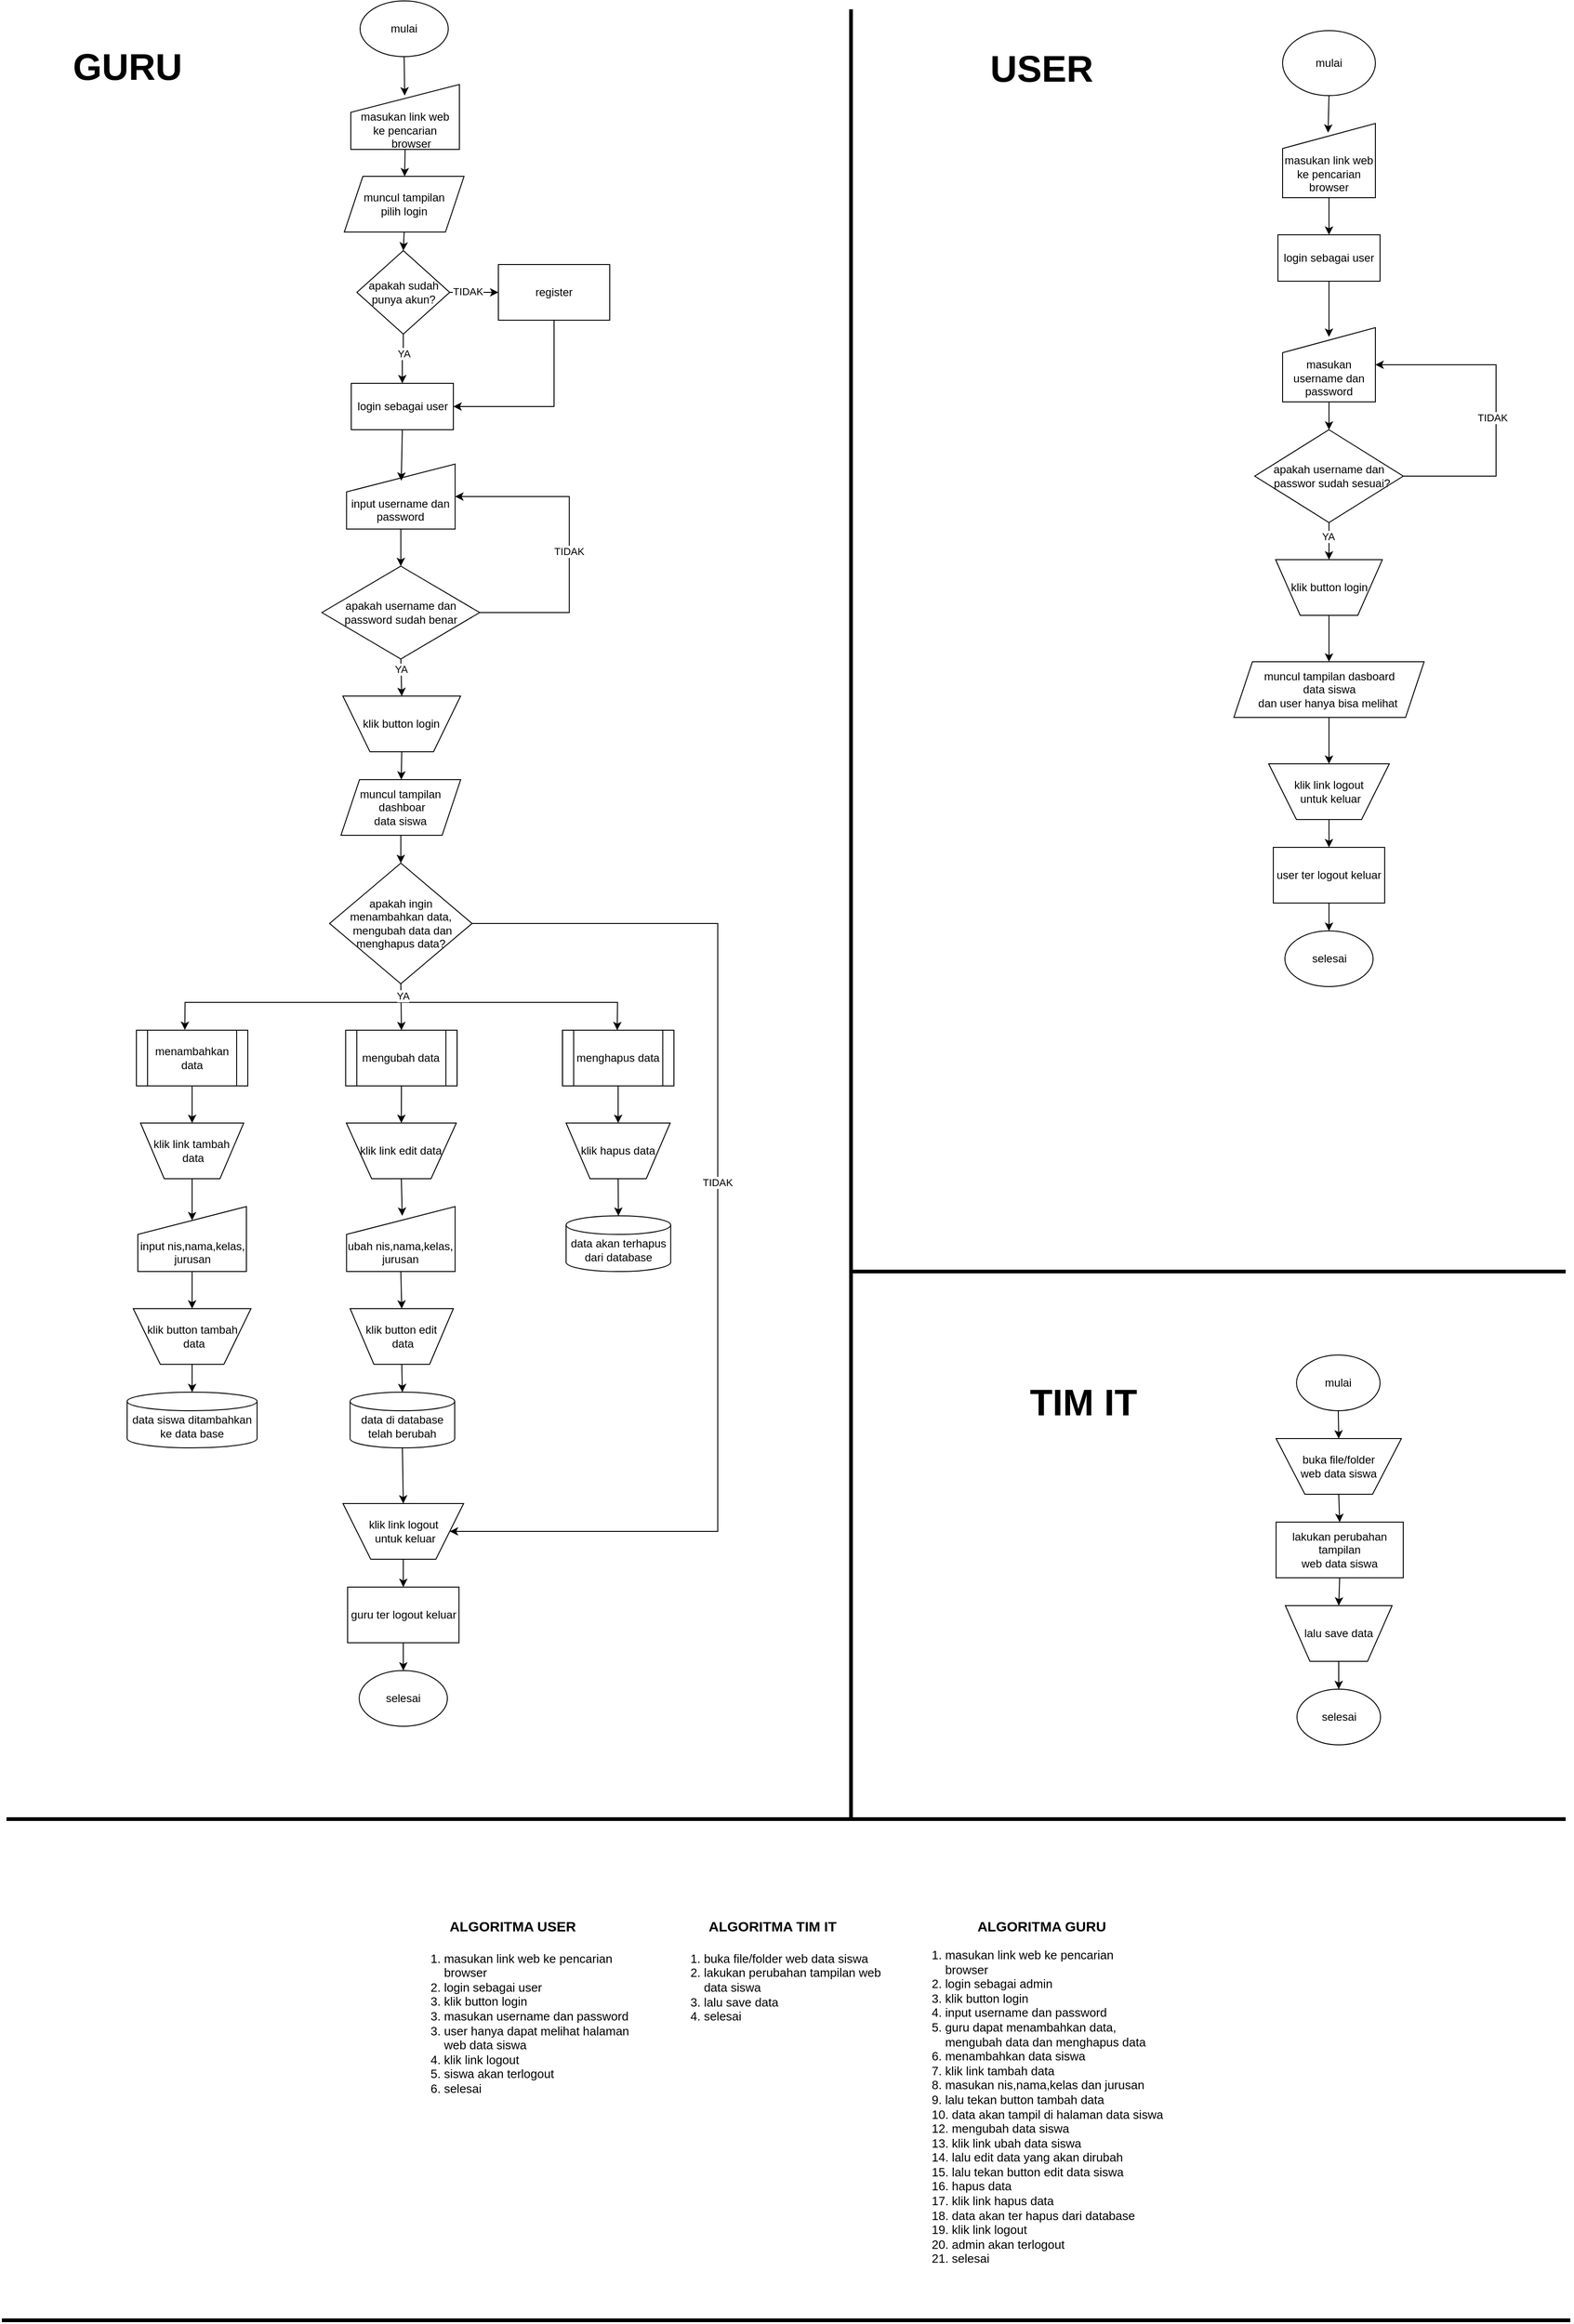 <mxfile version="13.9.9" type="device"><diagram name="Page-1" id="jj0KjxPiuCCf4LEOZBhr"><mxGraphModel dx="3103" dy="2417" grid="1" gridSize="10" guides="1" tooltips="1" connect="1" arrows="1" fold="1" page="1" pageScale="1" pageWidth="850" pageHeight="1400" math="0" shadow="0"><root><mxCell id="0"/><mxCell id="1" parent="0"/><mxCell id="ngyVkQjwxydIP9BeV863-96" value="" style="group" parent="1" vertex="1" connectable="0"><mxGeometry x="1100" y="1490" width="415" height="420" as="geometry"/></mxCell><mxCell id="ngyVkQjwxydIP9BeV863-86" value="mulai" style="ellipse;whiteSpace=wrap;html=1;" parent="ngyVkQjwxydIP9BeV863-96" vertex="1"><mxGeometry x="300" width="90" height="60" as="geometry"/></mxCell><mxCell id="ngyVkQjwxydIP9BeV863-87" value="buka file/folder &lt;br&gt;web data siswa" style="verticalLabelPosition=middle;verticalAlign=middle;html=1;shape=trapezoid;perimeter=trapezoidPerimeter;whiteSpace=wrap;size=0.23;arcSize=10;flipV=1;labelPosition=center;align=center;" parent="ngyVkQjwxydIP9BeV863-96" vertex="1"><mxGeometry x="278" y="90" width="135" height="60" as="geometry"/></mxCell><mxCell id="ngyVkQjwxydIP9BeV863-88" value="lakukan perubahan tampilan&lt;br&gt;web data siswa" style="rounded=0;whiteSpace=wrap;html=1;" parent="ngyVkQjwxydIP9BeV863-96" vertex="1"><mxGeometry x="278" y="180" width="137" height="60" as="geometry"/></mxCell><mxCell id="ngyVkQjwxydIP9BeV863-89" value="lalu save data" style="verticalLabelPosition=middle;verticalAlign=middle;html=1;shape=trapezoid;perimeter=trapezoidPerimeter;whiteSpace=wrap;size=0.23;arcSize=10;flipV=1;labelPosition=center;align=center;" parent="ngyVkQjwxydIP9BeV863-96" vertex="1"><mxGeometry x="288" y="270" width="115" height="60" as="geometry"/></mxCell><mxCell id="ngyVkQjwxydIP9BeV863-90" value="selesai" style="ellipse;whiteSpace=wrap;html=1;" parent="ngyVkQjwxydIP9BeV863-96" vertex="1"><mxGeometry x="300.5" y="360" width="90" height="60" as="geometry"/></mxCell><mxCell id="ngyVkQjwxydIP9BeV863-91" value="" style="endArrow=classic;html=1;rounded=0;exitX=0.5;exitY=1;exitDx=0;exitDy=0;entryX=0.5;entryY=0;entryDx=0;entryDy=0;" parent="ngyVkQjwxydIP9BeV863-96" source="ngyVkQjwxydIP9BeV863-89" target="ngyVkQjwxydIP9BeV863-90" edge="1"><mxGeometry width="50" height="50" relative="1" as="geometry"><mxPoint x="300" y="320" as="sourcePoint"/><mxPoint x="350" y="270" as="targetPoint"/></mxGeometry></mxCell><mxCell id="ngyVkQjwxydIP9BeV863-92" value="" style="endArrow=classic;html=1;rounded=0;exitX=0.5;exitY=1;exitDx=0;exitDy=0;entryX=0.5;entryY=0;entryDx=0;entryDy=0;" parent="ngyVkQjwxydIP9BeV863-96" source="ngyVkQjwxydIP9BeV863-88" target="ngyVkQjwxydIP9BeV863-89" edge="1"><mxGeometry width="50" height="50" relative="1" as="geometry"><mxPoint x="300" y="320" as="sourcePoint"/><mxPoint x="350" y="270" as="targetPoint"/></mxGeometry></mxCell><mxCell id="ngyVkQjwxydIP9BeV863-93" value="" style="endArrow=classic;html=1;rounded=0;exitX=0.5;exitY=1;exitDx=0;exitDy=0;entryX=0.5;entryY=0;entryDx=0;entryDy=0;" parent="ngyVkQjwxydIP9BeV863-96" source="ngyVkQjwxydIP9BeV863-87" target="ngyVkQjwxydIP9BeV863-88" edge="1"><mxGeometry width="50" height="50" relative="1" as="geometry"><mxPoint x="300" y="320" as="sourcePoint"/><mxPoint x="350" y="270" as="targetPoint"/></mxGeometry></mxCell><mxCell id="ngyVkQjwxydIP9BeV863-94" value="" style="endArrow=classic;html=1;rounded=0;exitX=0.5;exitY=1;exitDx=0;exitDy=0;entryX=0.5;entryY=0;entryDx=0;entryDy=0;" parent="ngyVkQjwxydIP9BeV863-96" source="ngyVkQjwxydIP9BeV863-86" target="ngyVkQjwxydIP9BeV863-87" edge="1"><mxGeometry width="50" height="50" relative="1" as="geometry"><mxPoint x="300" y="320" as="sourcePoint"/><mxPoint x="350" y="270" as="targetPoint"/></mxGeometry></mxCell><mxCell id="ngyVkQjwxydIP9BeV863-95" value="&lt;span style=&quot;font-size: 40px;&quot;&gt;&lt;b&gt;TIM IT&lt;/b&gt;&lt;/span&gt;" style="text;html=1;align=center;verticalAlign=middle;resizable=0;points=[];autosize=1;strokeColor=none;fillColor=none;" parent="ngyVkQjwxydIP9BeV863-96" vertex="1"><mxGeometry y="20" width="140" height="60" as="geometry"/></mxCell><mxCell id="ngyVkQjwxydIP9BeV863-97" value="" style="endArrow=none;html=1;rounded=0;strokeWidth=4;" parent="1" edge="1"><mxGeometry width="50" height="50" relative="1" as="geometry"><mxPoint x="920" y="40" as="sourcePoint"/><mxPoint x="920" y="1990" as="targetPoint"/></mxGeometry></mxCell><mxCell id="ngyVkQjwxydIP9BeV863-98" value="" style="endArrow=none;html=1;rounded=0;strokeWidth=4;" parent="1" edge="1"><mxGeometry width="50" height="50" relative="1" as="geometry"><mxPoint x="1690" y="1990" as="sourcePoint"/><mxPoint x="10" y="1990" as="targetPoint"/></mxGeometry></mxCell><mxCell id="ngyVkQjwxydIP9BeV863-115" value="" style="group" parent="1" vertex="1" connectable="0"><mxGeometry x="465" y="2090" width="810" height="390" as="geometry"/></mxCell><mxCell id="ngyVkQjwxydIP9BeV863-106" value="" style="group" parent="ngyVkQjwxydIP9BeV863-115" vertex="1" connectable="0"><mxGeometry width="240" height="205" as="geometry"/></mxCell><mxCell id="ngyVkQjwxydIP9BeV863-107" value="ALGORITMA USER" style="text;html=1;align=center;verticalAlign=middle;resizable=0;points=[];autosize=1;strokeColor=none;fillColor=none;fontStyle=1;fontSize=15;" parent="ngyVkQjwxydIP9BeV863-106" vertex="1"><mxGeometry x="10" width="160" height="30" as="geometry"/></mxCell><mxCell id="ngyVkQjwxydIP9BeV863-108" value="&lt;div style=&quot;font-size: 13px;&quot;&gt;1. masukan link web ke pencarian&amp;nbsp;&lt;/div&gt;&lt;div style=&quot;font-size: 13px;&quot;&gt;&amp;nbsp; &amp;nbsp; browser&lt;/div&gt;&lt;div style=&quot;font-size: 13px;&quot;&gt;2. login sebagai user&lt;/div&gt;&lt;div style=&quot;font-size: 13px;&quot;&gt;3. klik button login&lt;/div&gt;&lt;div style=&quot;font-size: 13px;&quot;&gt;3. masukan username dan password&lt;/div&gt;&lt;div style=&quot;font-size: 13px;&quot;&gt;3. user hanya dapat melihat halaman&amp;nbsp;&lt;/div&gt;&lt;div style=&quot;font-size: 13px;&quot;&gt;&amp;nbsp; &amp;nbsp; web data siswa&lt;/div&gt;&lt;div style=&quot;font-size: 13px;&quot;&gt;4. klik link logout&lt;/div&gt;&lt;div style=&quot;font-size: 13px;&quot;&gt;5. siswa akan terlogout&lt;/div&gt;&lt;div style=&quot;font-size: 13px;&quot;&gt;6. selesai&lt;/div&gt;" style="text;html=1;align=left;verticalAlign=middle;resizable=0;points=[];autosize=1;strokeColor=none;fillColor=none;fontSize=13;" parent="ngyVkQjwxydIP9BeV863-106" vertex="1"><mxGeometry y="35" width="240" height="170" as="geometry"/></mxCell><mxCell id="ngyVkQjwxydIP9BeV863-109" value="" style="group" parent="ngyVkQjwxydIP9BeV863-115" vertex="1" connectable="0"><mxGeometry x="280" width="230" height="144" as="geometry"/></mxCell><mxCell id="ngyVkQjwxydIP9BeV863-110" value="ALGORITMA TIM IT" style="text;html=1;align=center;verticalAlign=middle;resizable=0;points=[];autosize=1;strokeColor=none;fillColor=none;fontStyle=1;fontSize=15;" parent="ngyVkQjwxydIP9BeV863-109" vertex="1"><mxGeometry x="10" width="160" height="30" as="geometry"/></mxCell><mxCell id="ngyVkQjwxydIP9BeV863-111" value="&lt;div style=&quot;font-size: 13px;&quot;&gt;1. buka file/folder web data siswa&lt;/div&gt;&lt;div style=&quot;font-size: 13px;&quot;&gt;2. lakukan perubahan tampilan web&amp;nbsp;&lt;/div&gt;&lt;div style=&quot;font-size: 13px;&quot;&gt;&amp;nbsp; &amp;nbsp; data siswa&lt;/div&gt;&lt;div style=&quot;font-size: 13px;&quot;&gt;3. lalu save data&lt;/div&gt;&lt;div style=&quot;font-size: 13px;&quot;&gt;4. selesai&lt;/div&gt;&lt;div style=&quot;font-size: 13px;&quot;&gt;&lt;br style=&quot;font-size: 13px;&quot;&gt;&lt;/div&gt;" style="text;html=1;align=left;verticalAlign=middle;resizable=0;points=[];autosize=1;strokeColor=none;fillColor=none;fontSize=13;" parent="ngyVkQjwxydIP9BeV863-109" vertex="1"><mxGeometry y="34" width="230" height="110" as="geometry"/></mxCell><mxCell id="ngyVkQjwxydIP9BeV863-112" value="" style="group" parent="ngyVkQjwxydIP9BeV863-115" vertex="1" connectable="0"><mxGeometry x="540" width="270" height="390" as="geometry"/></mxCell><mxCell id="ngyVkQjwxydIP9BeV863-113" value="ALGORITMA GURU" style="text;html=1;align=center;verticalAlign=middle;resizable=0;points=[];autosize=1;strokeColor=none;fillColor=none;fontStyle=1;fontSize=15;" parent="ngyVkQjwxydIP9BeV863-112" vertex="1"><mxGeometry x="40" width="160" height="30" as="geometry"/></mxCell><mxCell id="ngyVkQjwxydIP9BeV863-114" value="&lt;div style=&quot;font-size: 13px;&quot;&gt;1.&amp;nbsp;masukan link web ke pencarian&amp;nbsp;&lt;/div&gt;&lt;div style=&quot;border-color: var(--border-color);&quot;&gt;&amp;nbsp; &amp;nbsp; browser&lt;/div&gt;&lt;div style=&quot;font-size: 13px;&quot;&gt;2. login sebagai admin&lt;/div&gt;&lt;div style=&quot;font-size: 13px;&quot;&gt;3. klik button login&lt;/div&gt;&lt;div style=&quot;font-size: 13px;&quot;&gt;4. input username dan password&lt;/div&gt;&lt;div style=&quot;font-size: 13px;&quot;&gt;5. guru dapat menambahkan data,&lt;/div&gt;&lt;div style=&quot;font-size: 13px;&quot;&gt;&amp;nbsp; &amp;nbsp; mengubah data dan menghapus data&lt;/div&gt;&lt;div style=&quot;font-size: 13px;&quot;&gt;6. menambahkan data siswa&lt;/div&gt;&lt;div style=&quot;font-size: 13px;&quot;&gt;7. klik link tambah data&amp;nbsp;&lt;/div&gt;&lt;div style=&quot;font-size: 13px;&quot;&gt;8. masukan nis,nama,kelas dan jurusan&lt;/div&gt;&lt;div style=&quot;font-size: 13px;&quot;&gt;9. lalu tekan button tambah data&lt;/div&gt;&lt;div style=&quot;font-size: 13px;&quot;&gt;10. data akan tampil di halaman data siswa&lt;/div&gt;&lt;div style=&quot;font-size: 13px;&quot;&gt;12. mengubah data siswa&amp;nbsp;&lt;/div&gt;&lt;div style=&quot;font-size: 13px;&quot;&gt;13. klik link ubah data siswa&lt;/div&gt;&lt;div style=&quot;font-size: 13px;&quot;&gt;14. lalu edit data yang akan dirubah&lt;/div&gt;&lt;div style=&quot;font-size: 13px;&quot;&gt;15. lalu tekan button edit data siswa&lt;/div&gt;&lt;div style=&quot;font-size: 13px;&quot;&gt;16. hapus data&lt;/div&gt;&lt;div style=&quot;font-size: 13px;&quot;&gt;17. klik link hapus data&lt;/div&gt;&lt;div style=&quot;font-size: 13px;&quot;&gt;18. data akan ter hapus dari database&lt;/div&gt;&lt;div style=&quot;font-size: 13px;&quot;&gt;19. klik link logout&lt;/div&gt;&lt;div style=&quot;font-size: 13px;&quot;&gt;20. admin akan terlogout&lt;/div&gt;&lt;div style=&quot;font-size: 13px;&quot;&gt;21. selesai&lt;/div&gt;" style="text;html=1;align=left;verticalAlign=middle;resizable=0;points=[];autosize=1;strokeColor=none;fillColor=none;fontSize=13;" parent="ngyVkQjwxydIP9BeV863-112" vertex="1"><mxGeometry y="30" width="270" height="360" as="geometry"/></mxCell><mxCell id="ngyVkQjwxydIP9BeV863-1" value="&lt;b&gt;&lt;font style=&quot;font-size: 40px;&quot;&gt;GURU&lt;/font&gt;&lt;/b&gt;" style="text;html=1;align=center;verticalAlign=middle;resizable=0;points=[];autosize=1;strokeColor=none;fillColor=none;" parent="1" vertex="1"><mxGeometry x="70" y="71" width="140" height="60" as="geometry"/></mxCell><mxCell id="ngyVkQjwxydIP9BeV863-2" value="mulai" style="ellipse;whiteSpace=wrap;html=1;" parent="1" vertex="1"><mxGeometry x="391" y="31" width="95" height="60" as="geometry"/></mxCell><mxCell id="ngyVkQjwxydIP9BeV863-3" value="&lt;div&gt;&lt;br&gt;&lt;/div&gt;&lt;div&gt;&lt;br&gt;&lt;/div&gt;&lt;div&gt;masukan link web&lt;/div&gt;&lt;div&gt;&lt;span style=&quot;background-color: initial;&quot;&gt;&amp;nbsp;ke pencarian&amp;nbsp;&lt;/span&gt;&lt;/div&gt;&lt;div&gt;&amp;nbsp; &amp;nbsp; browser&lt;/div&gt;" style="shape=manualInput;whiteSpace=wrap;html=1;" parent="1" vertex="1"><mxGeometry x="381" y="121" width="117" height="70" as="geometry"/></mxCell><mxCell id="ngyVkQjwxydIP9BeV863-8" value="" style="endArrow=classic;html=1;rounded=0;exitX=0.5;exitY=1;exitDx=0;exitDy=0;entryX=0.496;entryY=0.171;entryDx=0;entryDy=0;entryPerimeter=0;" parent="1" source="ngyVkQjwxydIP9BeV863-2" target="ngyVkQjwxydIP9BeV863-3" edge="1"><mxGeometry width="50" height="50" relative="1" as="geometry"><mxPoint x="360" y="371" as="sourcePoint"/><mxPoint x="410" y="321" as="targetPoint"/></mxGeometry></mxCell><mxCell id="mX1U0r6axlRe49vGBjfR-4" value="muncul tampilan&lt;br&gt;pilih login" style="shape=parallelogram;perimeter=parallelogramPerimeter;whiteSpace=wrap;html=1;fixedSize=1;" parent="1" vertex="1"><mxGeometry x="374" y="220" width="129" height="60" as="geometry"/></mxCell><mxCell id="ngyVkQjwxydIP9BeV863-5" value="&lt;div&gt;&lt;br&gt;&lt;/div&gt;&lt;div&gt;&lt;br&gt;&lt;/div&gt;&lt;div&gt;input username dan password&lt;br&gt;&lt;/div&gt;" style="shape=manualInput;whiteSpace=wrap;html=1;" parent="1" vertex="1"><mxGeometry x="376.39" y="530" width="117" height="70" as="geometry"/></mxCell><mxCell id="ngyVkQjwxydIP9BeV863-6" value="apakah username dan&lt;br&gt;password sudah benar" style="rhombus;whiteSpace=wrap;html=1;" parent="1" vertex="1"><mxGeometry x="349.89" y="640" width="170" height="100" as="geometry"/></mxCell><mxCell id="ngyVkQjwxydIP9BeV863-7" value="klik button login" style="verticalLabelPosition=middle;verticalAlign=middle;html=1;shape=trapezoid;perimeter=trapezoidPerimeter;whiteSpace=wrap;size=0.23;arcSize=10;flipV=1;labelPosition=center;align=center;" parent="1" vertex="1"><mxGeometry x="372.45" y="780" width="126.83" height="60" as="geometry"/></mxCell><mxCell id="ngyVkQjwxydIP9BeV863-9" value="" style="endArrow=classic;html=1;rounded=0;exitX=1;exitY=0.5;exitDx=0;exitDy=0;entryX=1;entryY=0.5;entryDx=0;entryDy=0;" parent="1" source="ngyVkQjwxydIP9BeV863-6" target="ngyVkQjwxydIP9BeV863-5" edge="1"><mxGeometry width="50" height="50" relative="1" as="geometry"><mxPoint x="445.39" y="320" as="sourcePoint"/><mxPoint x="445.39" y="362" as="targetPoint"/><Array as="points"><mxPoint x="616.39" y="690"/><mxPoint x="616.39" y="565"/></Array></mxGeometry></mxCell><mxCell id="ngyVkQjwxydIP9BeV863-10" value="TIDAK" style="edgeLabel;html=1;align=center;verticalAlign=middle;resizable=0;points=[];" parent="ngyVkQjwxydIP9BeV863-9" vertex="1" connectable="0"><mxGeometry x="-0.055" y="1" relative="1" as="geometry"><mxPoint as="offset"/></mxGeometry></mxCell><mxCell id="ngyVkQjwxydIP9BeV863-11" value="" style="endArrow=classic;html=1;rounded=0;exitX=0.5;exitY=1;exitDx=0;exitDy=0;entryX=0.5;entryY=0;entryDx=0;entryDy=0;" parent="1" source="ngyVkQjwxydIP9BeV863-6" target="ngyVkQjwxydIP9BeV863-7" edge="1"><mxGeometry width="50" height="50" relative="1" as="geometry"><mxPoint x="455.39" y="330" as="sourcePoint"/><mxPoint x="455.39" y="372" as="targetPoint"/></mxGeometry></mxCell><mxCell id="ngyVkQjwxydIP9BeV863-12" value="YA" style="edgeLabel;html=1;align=center;verticalAlign=middle;resizable=0;points=[];" parent="ngyVkQjwxydIP9BeV863-11" vertex="1" connectable="0"><mxGeometry x="-0.484" relative="1" as="geometry"><mxPoint as="offset"/></mxGeometry></mxCell><mxCell id="ngyVkQjwxydIP9BeV863-13" value="" style="endArrow=classic;html=1;rounded=0;exitX=0.5;exitY=1;exitDx=0;exitDy=0;" parent="1" source="ngyVkQjwxydIP9BeV863-5" target="ngyVkQjwxydIP9BeV863-6" edge="1"><mxGeometry width="50" height="50" relative="1" as="geometry"><mxPoint x="465.39" y="340" as="sourcePoint"/><mxPoint x="465.39" y="382" as="targetPoint"/></mxGeometry></mxCell><mxCell id="ngyVkQjwxydIP9BeV863-14" value="" style="endArrow=classic;html=1;rounded=0;exitX=0.5;exitY=1;exitDx=0;exitDy=0;entryX=0.504;entryY=0.257;entryDx=0;entryDy=0;entryPerimeter=0;" parent="1" source="3liGYQXiYJPCRelKNZkz-3" target="ngyVkQjwxydIP9BeV863-5" edge="1"><mxGeometry width="50" height="50" relative="1" as="geometry"><mxPoint x="434.895" y="470" as="sourcePoint"/><mxPoint x="475.39" y="392" as="targetPoint"/></mxGeometry></mxCell><mxCell id="ngyVkQjwxydIP9BeV863-16" value="muncul tampilan&lt;br&gt;&amp;nbsp;dashboar&lt;br&gt;data siswa" style="shape=parallelogram;perimeter=parallelogramPerimeter;whiteSpace=wrap;html=1;fixedSize=1;" parent="1" vertex="1"><mxGeometry x="370.39" y="870" width="129" height="60" as="geometry"/></mxCell><mxCell id="ngyVkQjwxydIP9BeV863-17" value="" style="endArrow=classic;html=1;rounded=0;exitX=0.5;exitY=1;exitDx=0;exitDy=0;" parent="1" source="ngyVkQjwxydIP9BeV863-7" target="ngyVkQjwxydIP9BeV863-16" edge="1"><mxGeometry width="50" height="50" relative="1" as="geometry"><mxPoint x="416.39" y="1010" as="sourcePoint"/><mxPoint x="466.39" y="960" as="targetPoint"/></mxGeometry></mxCell><mxCell id="ngyVkQjwxydIP9BeV863-18" value="" style="endArrow=classic;html=1;rounded=0;exitX=0.5;exitY=1;exitDx=0;exitDy=0;entryX=0.5;entryY=0;entryDx=0;entryDy=0;" parent="1" source="ngyVkQjwxydIP9BeV863-16" target="ngyVkQjwxydIP9BeV863-42" edge="1"><mxGeometry width="50" height="50" relative="1" as="geometry"><mxPoint x="416.39" y="1010" as="sourcePoint"/><mxPoint x="466.39" y="960" as="targetPoint"/></mxGeometry></mxCell><mxCell id="ngyVkQjwxydIP9BeV863-21" value="" style="endArrow=classic;html=1;rounded=0;entryX=0.5;entryY=0;entryDx=0;entryDy=0;" parent="1" edge="1"><mxGeometry width="50" height="50" relative="1" as="geometry"><mxPoint x="435.39" y="1110" as="sourcePoint"/><mxPoint x="668.06" y="1140" as="targetPoint"/><Array as="points"><mxPoint x="668.39" y="1110"/></Array></mxGeometry></mxCell><mxCell id="ngyVkQjwxydIP9BeV863-24" value="" style="endArrow=classic;html=1;rounded=0;entryX=0.443;entryY=-0.005;entryDx=0;entryDy=0;entryPerimeter=0;" parent="1" edge="1"><mxGeometry width="50" height="50" relative="1" as="geometry"><mxPoint x="435.39" y="1110" as="sourcePoint"/><mxPoint x="202.16" y="1139.7" as="targetPoint"/><Array as="points"><mxPoint x="202.39" y="1110"/></Array></mxGeometry></mxCell><mxCell id="ngyVkQjwxydIP9BeV863-25" value="&lt;br&gt;data siswa ditambahkan ke data base" style="strokeWidth=1;html=1;shape=mxgraph.flowchart.database;whiteSpace=wrap;strokeColor=#000000;" parent="1" vertex="1"><mxGeometry x="140" y="1530" width="140" height="60" as="geometry"/></mxCell><mxCell id="ngyVkQjwxydIP9BeV863-26" value="selesai" style="ellipse;whiteSpace=wrap;html=1;" parent="1" vertex="1"><mxGeometry x="390.06" y="1830" width="95" height="60" as="geometry"/></mxCell><mxCell id="ngyVkQjwxydIP9BeV863-27" value="&lt;div&gt;&lt;br&gt;&lt;/div&gt;&lt;div&gt;&lt;br&gt;&lt;/div&gt;&lt;div&gt;ubah nis,nama,kelas,&lt;/div&gt;&lt;div&gt;jurusan&lt;br&gt;&lt;/div&gt;" style="shape=manualInput;whiteSpace=wrap;html=1;" parent="1" vertex="1"><mxGeometry x="376.39" y="1330" width="117" height="70" as="geometry"/></mxCell><mxCell id="ngyVkQjwxydIP9BeV863-28" value="guru ter logout keluar" style="rounded=0;whiteSpace=wrap;html=1;" parent="1" vertex="1"><mxGeometry x="377.56" y="1740" width="120" height="60" as="geometry"/></mxCell><mxCell id="ngyVkQjwxydIP9BeV863-29" value="menambahkan data" style="rounded=0;whiteSpace=wrap;html=1;" parent="1" vertex="1"><mxGeometry x="150" y="1140" width="120" height="60" as="geometry"/></mxCell><mxCell id="ngyVkQjwxydIP9BeV863-30" value="mengubah data" style="rounded=0;whiteSpace=wrap;html=1;" parent="1" vertex="1"><mxGeometry x="375.56" y="1140" width="120" height="60" as="geometry"/></mxCell><mxCell id="ngyVkQjwxydIP9BeV863-31" value="menghapus data" style="rounded=0;whiteSpace=wrap;html=1;" parent="1" vertex="1"><mxGeometry x="609.06" y="1140" width="120" height="60" as="geometry"/></mxCell><mxCell id="ngyVkQjwxydIP9BeV863-32" value="&lt;div&gt;&lt;br&gt;&lt;/div&gt;&lt;div&gt;&lt;br&gt;&lt;/div&gt;&lt;div&gt;input nis,nama,kelas,&lt;/div&gt;&lt;div&gt;jurusan&lt;br&gt;&lt;/div&gt;" style="shape=manualInput;whiteSpace=wrap;html=1;" parent="1" vertex="1"><mxGeometry x="151.5" y="1330" width="117" height="70" as="geometry"/></mxCell><mxCell id="ngyVkQjwxydIP9BeV863-33" value="&lt;br&gt;data di database telah berubah" style="strokeWidth=1;html=1;shape=mxgraph.flowchart.database;whiteSpace=wrap;" parent="1" vertex="1"><mxGeometry x="380.22" y="1530" width="112.72" height="60" as="geometry"/></mxCell><mxCell id="ngyVkQjwxydIP9BeV863-34" value="klik link tambah&lt;br style=&quot;border-color: var(--border-color);&quot;&gt;&amp;nbsp;data" style="verticalLabelPosition=middle;verticalAlign=middle;html=1;shape=trapezoid;perimeter=trapezoidPerimeter;whiteSpace=wrap;size=0.23;arcSize=10;flipV=1;labelPosition=center;align=center;" parent="1" vertex="1"><mxGeometry x="154.39" y="1240" width="111.22" height="60" as="geometry"/></mxCell><mxCell id="ngyVkQjwxydIP9BeV863-23" value="" style="endArrow=classic;html=1;rounded=0;entryX=0.5;entryY=0;entryDx=0;entryDy=0;exitX=0.5;exitY=1;exitDx=0;exitDy=0;" parent="1" source="ngyVkQjwxydIP9BeV863-29" target="ngyVkQjwxydIP9BeV863-34" edge="1"><mxGeometry width="50" height="50" relative="1" as="geometry"><mxPoint x="456.39" y="1050" as="sourcePoint"/><mxPoint x="506.39" y="1000" as="targetPoint"/></mxGeometry></mxCell><mxCell id="ngyVkQjwxydIP9BeV863-35" value="klik link edit data" style="verticalLabelPosition=middle;verticalAlign=middle;html=1;shape=trapezoid;perimeter=trapezoidPerimeter;whiteSpace=wrap;size=0.23;arcSize=10;flipV=1;labelPosition=center;align=center;" parent="1" vertex="1"><mxGeometry x="376.22" y="1240" width="118.47" height="60" as="geometry"/></mxCell><mxCell id="ngyVkQjwxydIP9BeV863-36" value="klik hapus data" style="verticalLabelPosition=middle;verticalAlign=middle;html=1;shape=trapezoid;perimeter=trapezoidPerimeter;whiteSpace=wrap;size=0.23;arcSize=10;flipV=1;labelPosition=center;align=center;" parent="1" vertex="1"><mxGeometry x="612.98" y="1240" width="112.16" height="60" as="geometry"/></mxCell><mxCell id="ngyVkQjwxydIP9BeV863-37" value="klik button tambah&lt;br style=&quot;border-color: var(--border-color);&quot;&gt;&amp;nbsp;data" style="verticalLabelPosition=middle;verticalAlign=middle;html=1;shape=trapezoid;perimeter=trapezoidPerimeter;whiteSpace=wrap;size=0.23;arcSize=10;flipV=1;labelPosition=center;align=center;" parent="1" vertex="1"><mxGeometry x="146.58" y="1440" width="126.83" height="60" as="geometry"/></mxCell><mxCell id="ngyVkQjwxydIP9BeV863-38" value="klik button edit&lt;br style=&quot;border-color: var(--border-color);&quot;&gt;&amp;nbsp;data" style="verticalLabelPosition=middle;verticalAlign=middle;html=1;shape=trapezoid;perimeter=trapezoidPerimeter;whiteSpace=wrap;size=0.23;arcSize=10;flipV=1;labelPosition=center;align=center;" parent="1" vertex="1"><mxGeometry x="380.28" y="1440" width="111.22" height="60" as="geometry"/></mxCell><mxCell id="ngyVkQjwxydIP9BeV863-39" value="klik link logout&lt;br&gt;&amp;nbsp;untuk keluar" style="verticalLabelPosition=middle;verticalAlign=middle;html=1;shape=trapezoid;perimeter=trapezoidPerimeter;whiteSpace=wrap;size=0.23;arcSize=10;flipV=1;labelPosition=center;align=center;" parent="1" vertex="1"><mxGeometry x="372.56" y="1650" width="130" height="60" as="geometry"/></mxCell><mxCell id="ngyVkQjwxydIP9BeV863-40" value="&lt;br&gt;data akan terhapus dari database" style="strokeWidth=1;html=1;shape=mxgraph.flowchart.database;whiteSpace=wrap;" parent="1" vertex="1"><mxGeometry x="612.98" y="1340" width="112.72" height="60" as="geometry"/></mxCell><mxCell id="ngyVkQjwxydIP9BeV863-41" value="" style="endArrow=classic;html=1;rounded=0;" parent="1" target="ngyVkQjwxydIP9BeV863-42" edge="1"><mxGeometry width="50" height="50" relative="1" as="geometry"><mxPoint x="436.39" y="1030" as="sourcePoint"/><mxPoint x="486.39" y="980" as="targetPoint"/></mxGeometry></mxCell><mxCell id="ngyVkQjwxydIP9BeV863-42" value="apakah ingin &lt;br&gt;menambahkan data,&lt;br&gt;&amp;nbsp;mengubah data dan menghapus data?" style="rhombus;whiteSpace=wrap;html=1;" parent="1" vertex="1"><mxGeometry x="358.14" y="960" width="153.5" height="130" as="geometry"/></mxCell><mxCell id="ngyVkQjwxydIP9BeV863-43" value="" style="endArrow=classic;html=1;rounded=0;entryX=0.5;entryY=0;entryDx=0;entryDy=0;exitX=0.5;exitY=1;exitDx=0;exitDy=0;" parent="1" source="ngyVkQjwxydIP9BeV863-31" target="ngyVkQjwxydIP9BeV863-36" edge="1"><mxGeometry width="50" height="50" relative="1" as="geometry"><mxPoint x="446.39" y="1270" as="sourcePoint"/><mxPoint x="526.39" y="1210" as="targetPoint"/></mxGeometry></mxCell><mxCell id="ngyVkQjwxydIP9BeV863-44" value="" style="endArrow=classic;html=1;rounded=0;exitX=0.5;exitY=1;exitDx=0;exitDy=0;entryX=0.5;entryY=0;entryDx=0;entryDy=0;entryPerimeter=0;" parent="1" source="ngyVkQjwxydIP9BeV863-38" target="ngyVkQjwxydIP9BeV863-33" edge="1"><mxGeometry width="50" height="50" relative="1" as="geometry"><mxPoint x="456.39" y="1280" as="sourcePoint"/><mxPoint x="536.39" y="1220" as="targetPoint"/></mxGeometry></mxCell><mxCell id="ngyVkQjwxydIP9BeV863-45" value="" style="endArrow=classic;html=1;rounded=0;entryX=0.5;entryY=0;entryDx=0;entryDy=0;entryPerimeter=0;exitX=0.5;exitY=1;exitDx=0;exitDy=0;" parent="1" source="ngyVkQjwxydIP9BeV863-37" target="ngyVkQjwxydIP9BeV863-25" edge="1"><mxGeometry width="50" height="50" relative="1" as="geometry"><mxPoint x="466.39" y="1290" as="sourcePoint"/><mxPoint x="546.39" y="1230" as="targetPoint"/></mxGeometry></mxCell><mxCell id="ngyVkQjwxydIP9BeV863-46" value="" style="endArrow=classic;html=1;rounded=0;entryX=0.5;entryY=0;entryDx=0;entryDy=0;exitX=0.5;exitY=1;exitDx=0;exitDy=0;" parent="1" source="ngyVkQjwxydIP9BeV863-32" target="ngyVkQjwxydIP9BeV863-37" edge="1"><mxGeometry width="50" height="50" relative="1" as="geometry"><mxPoint x="476.39" y="1300" as="sourcePoint"/><mxPoint x="556.39" y="1240" as="targetPoint"/></mxGeometry></mxCell><mxCell id="ngyVkQjwxydIP9BeV863-47" value="" style="endArrow=classic;html=1;rounded=0;entryX=0.5;entryY=0;entryDx=0;entryDy=0;exitX=0.5;exitY=1;exitDx=0;exitDy=0;" parent="1" source="ngyVkQjwxydIP9BeV863-27" target="ngyVkQjwxydIP9BeV863-38" edge="1"><mxGeometry width="50" height="50" relative="1" as="geometry"><mxPoint x="486.39" y="1310" as="sourcePoint"/><mxPoint x="566.39" y="1250" as="targetPoint"/></mxGeometry></mxCell><mxCell id="ngyVkQjwxydIP9BeV863-22" value="" style="endArrow=classic;html=1;rounded=0;entryX=0.5;entryY=0;entryDx=0;entryDy=0;exitX=0.5;exitY=1;exitDx=0;exitDy=0;" parent="1" source="ngyVkQjwxydIP9BeV863-30" target="ngyVkQjwxydIP9BeV863-35" edge="1"><mxGeometry width="50" height="50" relative="1" as="geometry"><mxPoint x="446.39" y="1040" as="sourcePoint"/><mxPoint x="496.39" y="990" as="targetPoint"/></mxGeometry></mxCell><mxCell id="ngyVkQjwxydIP9BeV863-48" value="" style="endArrow=classic;html=1;rounded=0;entryX=0.5;entryY=0.212;entryDx=0;entryDy=0;exitX=0.5;exitY=1;exitDx=0;exitDy=0;entryPerimeter=0;" parent="1" source="ngyVkQjwxydIP9BeV863-34" target="ngyVkQjwxydIP9BeV863-32" edge="1"><mxGeometry width="50" height="50" relative="1" as="geometry"><mxPoint x="496.39" y="1320" as="sourcePoint"/><mxPoint x="576.39" y="1260" as="targetPoint"/></mxGeometry></mxCell><mxCell id="ngyVkQjwxydIP9BeV863-49" value="" style="endArrow=classic;html=1;rounded=0;exitX=0.5;exitY=1;exitDx=0;exitDy=0;" parent="1" source="ngyVkQjwxydIP9BeV863-35" edge="1"><mxGeometry width="50" height="50" relative="1" as="geometry"><mxPoint x="506.39" y="1330" as="sourcePoint"/><mxPoint x="436.39" y="1340" as="targetPoint"/></mxGeometry></mxCell><mxCell id="ngyVkQjwxydIP9BeV863-50" value="" style="endArrow=classic;html=1;rounded=0;exitX=0.5;exitY=1;exitDx=0;exitDy=0;entryX=0.5;entryY=0;entryDx=0;entryDy=0;entryPerimeter=0;" parent="1" source="ngyVkQjwxydIP9BeV863-36" target="ngyVkQjwxydIP9BeV863-40" edge="1"><mxGeometry width="50" height="50" relative="1" as="geometry"><mxPoint x="516.39" y="1340" as="sourcePoint"/><mxPoint x="673.39" y="1340" as="targetPoint"/></mxGeometry></mxCell><mxCell id="ngyVkQjwxydIP9BeV863-51" value="" style="endArrow=classic;html=1;rounded=0;entryX=1;entryY=0.5;entryDx=0;entryDy=0;exitX=1;exitY=0.5;exitDx=0;exitDy=0;" parent="1" source="ngyVkQjwxydIP9BeV863-42" target="ngyVkQjwxydIP9BeV863-39" edge="1"><mxGeometry width="50" height="50" relative="1" as="geometry"><mxPoint x="386.39" y="1520" as="sourcePoint"/><mxPoint x="436.39" y="1470" as="targetPoint"/><Array as="points"><mxPoint x="776.39" y="1025"/><mxPoint x="776.39" y="1680"/></Array></mxGeometry></mxCell><mxCell id="ngyVkQjwxydIP9BeV863-52" value="TIDAK" style="edgeLabel;html=1;align=center;verticalAlign=middle;resizable=0;points=[];" parent="ngyVkQjwxydIP9BeV863-51" vertex="1" connectable="0"><mxGeometry x="-0.101" y="-1" relative="1" as="geometry"><mxPoint as="offset"/></mxGeometry></mxCell><mxCell id="ngyVkQjwxydIP9BeV863-53" value="" style="endArrow=classic;html=1;rounded=0;exitX=0.5;exitY=1;exitDx=0;exitDy=0;entryX=0.5;entryY=0;entryDx=0;entryDy=0;" parent="1" source="ngyVkQjwxydIP9BeV863-28" target="ngyVkQjwxydIP9BeV863-26" edge="1"><mxGeometry width="50" height="50" relative="1" as="geometry"><mxPoint x="396.39" y="1530" as="sourcePoint"/><mxPoint x="446.39" y="1480" as="targetPoint"/></mxGeometry></mxCell><mxCell id="ngyVkQjwxydIP9BeV863-54" value="" style="endArrow=classic;html=1;rounded=0;entryX=0.5;entryY=0;entryDx=0;entryDy=0;exitX=0.5;exitY=1;exitDx=0;exitDy=0;" parent="1" source="ngyVkQjwxydIP9BeV863-39" target="ngyVkQjwxydIP9BeV863-28" edge="1"><mxGeometry width="50" height="50" relative="1" as="geometry"><mxPoint x="406.39" y="1540" as="sourcePoint"/><mxPoint x="456.39" y="1490" as="targetPoint"/></mxGeometry></mxCell><mxCell id="ngyVkQjwxydIP9BeV863-19" value="" style="endArrow=classic;html=1;rounded=0;exitX=0.5;exitY=1;exitDx=0;exitDy=0;entryX=0.5;entryY=0;entryDx=0;entryDy=0;" parent="1" source="ngyVkQjwxydIP9BeV863-42" target="ngyVkQjwxydIP9BeV863-30" edge="1"><mxGeometry width="50" height="50" relative="1" as="geometry"><mxPoint x="426.39" y="1020" as="sourcePoint"/><mxPoint x="476.39" y="970" as="targetPoint"/></mxGeometry></mxCell><mxCell id="ngyVkQjwxydIP9BeV863-20" value="YA" style="edgeLabel;html=1;align=center;verticalAlign=middle;resizable=0;points=[];" parent="ngyVkQjwxydIP9BeV863-19" vertex="1" connectable="0"><mxGeometry x="-0.486" y="2" relative="1" as="geometry"><mxPoint as="offset"/></mxGeometry></mxCell><mxCell id="ngyVkQjwxydIP9BeV863-55" value="" style="endArrow=classic;html=1;rounded=0;exitX=0.5;exitY=1;exitDx=0;exitDy=0;exitPerimeter=0;entryX=0.5;entryY=0;entryDx=0;entryDy=0;" parent="1" source="ngyVkQjwxydIP9BeV863-33" target="ngyVkQjwxydIP9BeV863-39" edge="1"><mxGeometry width="50" height="50" relative="1" as="geometry"><mxPoint x="416.39" y="1550" as="sourcePoint"/><mxPoint x="466.39" y="1500" as="targetPoint"/></mxGeometry></mxCell><mxCell id="ngyVkQjwxydIP9BeV863-56" value="menambahkan data" style="shape=process;whiteSpace=wrap;html=1;backgroundOutline=1;" parent="1" vertex="1"><mxGeometry x="149.99" y="1140" width="120" height="60" as="geometry"/></mxCell><mxCell id="ngyVkQjwxydIP9BeV863-57" value="menghapus data" style="shape=process;whiteSpace=wrap;html=1;backgroundOutline=1;" parent="1" vertex="1"><mxGeometry x="609.14" y="1140" width="120" height="60" as="geometry"/></mxCell><mxCell id="ngyVkQjwxydIP9BeV863-58" value="mengubah data" style="shape=process;whiteSpace=wrap;html=1;backgroundOutline=1;" parent="1" vertex="1"><mxGeometry x="375.45" y="1140" width="120" height="60" as="geometry"/></mxCell><mxCell id="mX1U0r6axlRe49vGBjfR-10" value="" style="endArrow=classic;html=1;rounded=0;exitX=0.5;exitY=1;exitDx=0;exitDy=0;entryX=0.5;entryY=0;entryDx=0;entryDy=0;" parent="1" source="mX1U0r6axlRe49vGBjfR-4" target="mX1U0r6axlRe49vGBjfR-6" edge="1"><mxGeometry width="50" height="50" relative="1" as="geometry"><mxPoint x="560" y="350" as="sourcePoint"/><mxPoint x="610" y="300" as="targetPoint"/></mxGeometry></mxCell><mxCell id="mX1U0r6axlRe49vGBjfR-11" value="" style="endArrow=classic;html=1;rounded=0;exitX=0.5;exitY=1;exitDx=0;exitDy=0;" parent="1" source="ngyVkQjwxydIP9BeV863-3" target="mX1U0r6axlRe49vGBjfR-4" edge="1"><mxGeometry width="50" height="50" relative="1" as="geometry"><mxPoint x="560" y="350" as="sourcePoint"/><mxPoint x="610" y="300" as="targetPoint"/></mxGeometry></mxCell><mxCell id="ngyVkQjwxydIP9BeV863-61" value="&lt;b&gt;&lt;font style=&quot;font-size: 40px;&quot;&gt;USER&lt;/font&gt;&lt;/b&gt;" style="text;html=1;align=center;verticalAlign=middle;resizable=0;points=[];autosize=1;strokeColor=none;fillColor=none;" parent="1" vertex="1"><mxGeometry x="1060" y="73" width="130" height="60" as="geometry"/></mxCell><mxCell id="ngyVkQjwxydIP9BeV863-62" value="mulai" style="ellipse;whiteSpace=wrap;html=1;" parent="1" vertex="1"><mxGeometry x="1385" y="63" width="100" height="70" as="geometry"/></mxCell><mxCell id="ngyVkQjwxydIP9BeV863-63" value="&lt;br&gt;&lt;br&gt;masukan link web ke pencarian browser" style="shape=manualInput;whiteSpace=wrap;html=1;size=27;" parent="1" vertex="1"><mxGeometry x="1385" y="163" width="100" height="80" as="geometry"/></mxCell><mxCell id="ngyVkQjwxydIP9BeV863-64" value="login sebagai user" style="rounded=0;whiteSpace=wrap;html=1;" parent="1" vertex="1"><mxGeometry x="1380" y="283" width="110" height="50" as="geometry"/></mxCell><mxCell id="ngyVkQjwxydIP9BeV863-65" value="klik button login" style="verticalLabelPosition=middle;verticalAlign=middle;html=1;shape=trapezoid;perimeter=trapezoidPerimeter;whiteSpace=wrap;size=0.23;arcSize=10;flipV=1;labelPosition=center;align=center;" parent="1" vertex="1"><mxGeometry x="1377.5" y="633" width="115" height="60" as="geometry"/></mxCell><mxCell id="ngyVkQjwxydIP9BeV863-66" value="&lt;br&gt;&lt;br&gt;masukan username dan password" style="shape=manualInput;whiteSpace=wrap;html=1;size=27;" parent="1" vertex="1"><mxGeometry x="1385" y="383" width="100" height="80" as="geometry"/></mxCell><mxCell id="ngyVkQjwxydIP9BeV863-67" value="apakah username dan&lt;br&gt;&amp;nbsp; passwor sudah sesuai?" style="rhombus;whiteSpace=wrap;html=1;" parent="1" vertex="1"><mxGeometry x="1355" y="493" width="160" height="100" as="geometry"/></mxCell><mxCell id="ngyVkQjwxydIP9BeV863-68" value="muncul tampilan dasboard &lt;br&gt;data siswa&lt;br&gt;dan user hanya bisa melihat&amp;nbsp;" style="shape=parallelogram;perimeter=parallelogramPerimeter;whiteSpace=wrap;html=1;fixedSize=1;" parent="1" vertex="1"><mxGeometry x="1332.5" y="743" width="205" height="60" as="geometry"/></mxCell><mxCell id="ngyVkQjwxydIP9BeV863-69" value="" style="group" parent="1" vertex="1" connectable="0"><mxGeometry x="1370" y="853" width="130" height="240" as="geometry"/></mxCell><mxCell id="ngyVkQjwxydIP9BeV863-70" value="selesai" style="ellipse;whiteSpace=wrap;html=1;" parent="ngyVkQjwxydIP9BeV863-69" vertex="1"><mxGeometry x="17.5" y="180" width="95" height="60" as="geometry"/></mxCell><mxCell id="ngyVkQjwxydIP9BeV863-71" value="user ter logout keluar" style="rounded=0;whiteSpace=wrap;html=1;" parent="ngyVkQjwxydIP9BeV863-69" vertex="1"><mxGeometry x="5.0" y="90" width="120" height="60" as="geometry"/></mxCell><mxCell id="ngyVkQjwxydIP9BeV863-72" value="klik link logout&lt;br&gt;&amp;nbsp;untuk keluar" style="verticalLabelPosition=middle;verticalAlign=middle;html=1;shape=trapezoid;perimeter=trapezoidPerimeter;whiteSpace=wrap;size=0.23;arcSize=10;flipV=1;labelPosition=center;align=center;" parent="ngyVkQjwxydIP9BeV863-69" vertex="1"><mxGeometry width="130" height="60" as="geometry"/></mxCell><mxCell id="ngyVkQjwxydIP9BeV863-73" value="" style="endArrow=classic;html=1;rounded=0;exitX=0.5;exitY=1;exitDx=0;exitDy=0;entryX=0.5;entryY=0;entryDx=0;entryDy=0;" parent="ngyVkQjwxydIP9BeV863-69" source="ngyVkQjwxydIP9BeV863-71" target="ngyVkQjwxydIP9BeV863-70" edge="1"><mxGeometry width="50" height="50" relative="1" as="geometry"><mxPoint x="23.83" y="-120" as="sourcePoint"/><mxPoint x="73.83" y="-170" as="targetPoint"/></mxGeometry></mxCell><mxCell id="ngyVkQjwxydIP9BeV863-74" value="" style="endArrow=classic;html=1;rounded=0;entryX=0.5;entryY=0;entryDx=0;entryDy=0;exitX=0.5;exitY=1;exitDx=0;exitDy=0;" parent="ngyVkQjwxydIP9BeV863-69" source="ngyVkQjwxydIP9BeV863-72" target="ngyVkQjwxydIP9BeV863-71" edge="1"><mxGeometry width="50" height="50" relative="1" as="geometry"><mxPoint x="33.83" y="-110" as="sourcePoint"/><mxPoint x="83.83" y="-160" as="targetPoint"/></mxGeometry></mxCell><mxCell id="ngyVkQjwxydIP9BeV863-75" value="" style="endArrow=classic;html=1;rounded=0;exitX=0.5;exitY=1;exitDx=0;exitDy=0;entryX=0.5;entryY=0;entryDx=0;entryDy=0;" parent="1" source="ngyVkQjwxydIP9BeV863-65" target="ngyVkQjwxydIP9BeV863-68" edge="1"><mxGeometry width="50" height="50" relative="1" as="geometry"><mxPoint x="1375" y="483" as="sourcePoint"/><mxPoint x="1495" y="713" as="targetPoint"/></mxGeometry></mxCell><mxCell id="ngyVkQjwxydIP9BeV863-76" value="" style="endArrow=classic;html=1;rounded=0;exitX=0.5;exitY=1;exitDx=0;exitDy=0;" parent="1" source="ngyVkQjwxydIP9BeV863-64" edge="1"><mxGeometry width="50" height="50" relative="1" as="geometry"><mxPoint x="1345" y="313" as="sourcePoint"/><mxPoint x="1435" y="393" as="targetPoint"/></mxGeometry></mxCell><mxCell id="ngyVkQjwxydIP9BeV863-77" value="" style="endArrow=classic;html=1;rounded=0;entryX=0.5;entryY=0;entryDx=0;entryDy=0;exitX=0.5;exitY=1;exitDx=0;exitDy=0;" parent="1" source="ngyVkQjwxydIP9BeV863-63" target="ngyVkQjwxydIP9BeV863-64" edge="1"><mxGeometry width="50" height="50" relative="1" as="geometry"><mxPoint x="1345" y="313" as="sourcePoint"/><mxPoint x="1395" y="263" as="targetPoint"/></mxGeometry></mxCell><mxCell id="ngyVkQjwxydIP9BeV863-78" value="" style="endArrow=classic;html=1;rounded=0;exitX=0.5;exitY=1;exitDx=0;exitDy=0;entryX=0.49;entryY=0.125;entryDx=0;entryDy=0;entryPerimeter=0;" parent="1" source="ngyVkQjwxydIP9BeV863-62" target="ngyVkQjwxydIP9BeV863-63" edge="1"><mxGeometry width="50" height="50" relative="1" as="geometry"><mxPoint x="1345" y="313" as="sourcePoint"/><mxPoint x="1395" y="263" as="targetPoint"/></mxGeometry></mxCell><mxCell id="ngyVkQjwxydIP9BeV863-79" value="" style="endArrow=classic;html=1;rounded=0;exitX=1;exitY=0.5;exitDx=0;exitDy=0;entryX=1;entryY=0.5;entryDx=0;entryDy=0;" parent="1" source="ngyVkQjwxydIP9BeV863-67" target="ngyVkQjwxydIP9BeV863-66" edge="1"><mxGeometry width="50" height="50" relative="1" as="geometry"><mxPoint x="1345" y="513" as="sourcePoint"/><mxPoint x="1395" y="463" as="targetPoint"/><Array as="points"><mxPoint x="1615" y="543"/><mxPoint x="1615" y="423"/></Array></mxGeometry></mxCell><mxCell id="ngyVkQjwxydIP9BeV863-80" value="TIDAK" style="edgeLabel;html=1;align=center;verticalAlign=middle;resizable=0;points=[];" parent="ngyVkQjwxydIP9BeV863-79" vertex="1" connectable="0"><mxGeometry x="0.026" y="4" relative="1" as="geometry"><mxPoint y="16" as="offset"/></mxGeometry></mxCell><mxCell id="ngyVkQjwxydIP9BeV863-81" value="" style="endArrow=classic;html=1;rounded=0;exitX=0.5;exitY=1;exitDx=0;exitDy=0;entryX=0.5;entryY=0;entryDx=0;entryDy=0;" parent="1" source="ngyVkQjwxydIP9BeV863-67" target="ngyVkQjwxydIP9BeV863-65" edge="1"><mxGeometry width="50" height="50" relative="1" as="geometry"><mxPoint x="1355" y="523" as="sourcePoint"/><mxPoint x="1435" y="653" as="targetPoint"/></mxGeometry></mxCell><mxCell id="ngyVkQjwxydIP9BeV863-82" value="YA" style="edgeLabel;html=1;align=center;verticalAlign=middle;resizable=0;points=[];" parent="ngyVkQjwxydIP9BeV863-81" vertex="1" connectable="0"><mxGeometry x="-0.419" y="-1" relative="1" as="geometry"><mxPoint y="3" as="offset"/></mxGeometry></mxCell><mxCell id="ngyVkQjwxydIP9BeV863-83" value="" style="endArrow=classic;html=1;rounded=0;exitX=0.5;exitY=1;exitDx=0;exitDy=0;entryX=0.5;entryY=0;entryDx=0;entryDy=0;" parent="1" source="ngyVkQjwxydIP9BeV863-66" target="ngyVkQjwxydIP9BeV863-67" edge="1"><mxGeometry width="50" height="50" relative="1" as="geometry"><mxPoint x="1365" y="533" as="sourcePoint"/><mxPoint x="1415" y="483" as="targetPoint"/></mxGeometry></mxCell><mxCell id="ngyVkQjwxydIP9BeV863-84" value="" style="endArrow=classic;html=1;rounded=0;exitX=0.5;exitY=1;exitDx=0;exitDy=0;entryX=0.5;entryY=0;entryDx=0;entryDy=0;" parent="1" source="ngyVkQjwxydIP9BeV863-68" target="ngyVkQjwxydIP9BeV863-72" edge="1"><mxGeometry width="50" height="50" relative="1" as="geometry"><mxPoint x="1345" y="813" as="sourcePoint"/><mxPoint x="1395" y="763" as="targetPoint"/></mxGeometry></mxCell><mxCell id="3liGYQXiYJPCRelKNZkz-3" value="login sebagai user" style="rounded=0;whiteSpace=wrap;html=1;" vertex="1" parent="1"><mxGeometry x="381.5" y="443" width="110" height="50" as="geometry"/></mxCell><mxCell id="mX1U0r6axlRe49vGBjfR-6" value="apakah sudah punya akun?" style="rhombus;whiteSpace=wrap;html=1;" parent="1" vertex="1"><mxGeometry x="387.56" y="300" width="100" height="90" as="geometry"/></mxCell><mxCell id="mX1U0r6axlRe49vGBjfR-5" style="edgeStyle=orthogonalEdgeStyle;rounded=0;orthogonalLoop=1;jettySize=auto;html=1;entryX=0.5;entryY=0;entryDx=0;entryDy=0;exitX=0.5;exitY=1;exitDx=0;exitDy=0;" parent="1" source="mX1U0r6axlRe49vGBjfR-6" target="3liGYQXiYJPCRelKNZkz-3" edge="1"><mxGeometry x="381.73" y="300" as="geometry"><mxPoint x="434.895" y="420" as="targetPoint"/><mxPoint x="550" y="450" as="sourcePoint"/></mxGeometry></mxCell><mxCell id="mX1U0r6axlRe49vGBjfR-9" value="YA" style="edgeLabel;html=1;align=center;verticalAlign=middle;resizable=0;points=[];" parent="mX1U0r6axlRe49vGBjfR-5" vertex="1" connectable="0"><mxGeometry x="-0.078" relative="1" as="geometry"><mxPoint y="-4" as="offset"/></mxGeometry></mxCell><mxCell id="mX1U0r6axlRe49vGBjfR-7" value="register" style="rounded=0;whiteSpace=wrap;html=1;" parent="1" vertex="1"><mxGeometry x="540" y="315" width="120" height="60" as="geometry"/></mxCell><mxCell id="mX1U0r6axlRe49vGBjfR-12" value="" style="endArrow=classic;html=1;rounded=0;exitX=1;exitY=0.5;exitDx=0;exitDy=0;entryX=0;entryY=0.5;entryDx=0;entryDy=0;" parent="1" source="mX1U0r6axlRe49vGBjfR-6" target="mX1U0r6axlRe49vGBjfR-7" edge="1"><mxGeometry x="381.73" y="300" width="50" height="50" as="geometry"><mxPoint x="560" y="350" as="sourcePoint"/><mxPoint x="610" y="300" as="targetPoint"/></mxGeometry></mxCell><mxCell id="mX1U0r6axlRe49vGBjfR-14" value="TIDAK" style="edgeLabel;html=1;align=center;verticalAlign=middle;resizable=0;points=[];" parent="mX1U0r6axlRe49vGBjfR-12" vertex="1" connectable="0"><mxGeometry x="-0.425" y="1" relative="1" as="geometry"><mxPoint x="4" as="offset"/></mxGeometry></mxCell><mxCell id="mX1U0r6axlRe49vGBjfR-13" value="" style="endArrow=classic;html=1;rounded=0;exitX=0.5;exitY=1;exitDx=0;exitDy=0;entryX=1;entryY=0.5;entryDx=0;entryDy=0;" parent="1" source="mX1U0r6axlRe49vGBjfR-7" target="3liGYQXiYJPCRelKNZkz-3" edge="1"><mxGeometry x="381.73" y="300" width="50" height="50" as="geometry"><mxPoint x="560" y="470" as="sourcePoint"/><mxPoint x="488.06" y="445" as="targetPoint"/><Array as="points"><mxPoint x="600" y="468"/></Array></mxGeometry></mxCell><mxCell id="3liGYQXiYJPCRelKNZkz-4" value="" style="endArrow=none;html=1;rounded=0;strokeWidth=4;" edge="1" parent="1"><mxGeometry width="50" height="50" relative="1" as="geometry"><mxPoint x="1690" y="1400" as="sourcePoint"/><mxPoint x="920" y="1400" as="targetPoint"/></mxGeometry></mxCell><mxCell id="3liGYQXiYJPCRelKNZkz-5" value="" style="endArrow=none;html=1;rounded=0;strokeWidth=4;" edge="1" parent="1"><mxGeometry width="50" height="50" relative="1" as="geometry"><mxPoint x="5" y="2530" as="sourcePoint"/><mxPoint x="1695" y="2530" as="targetPoint"/></mxGeometry></mxCell></root></mxGraphModel></diagram></mxfile>
